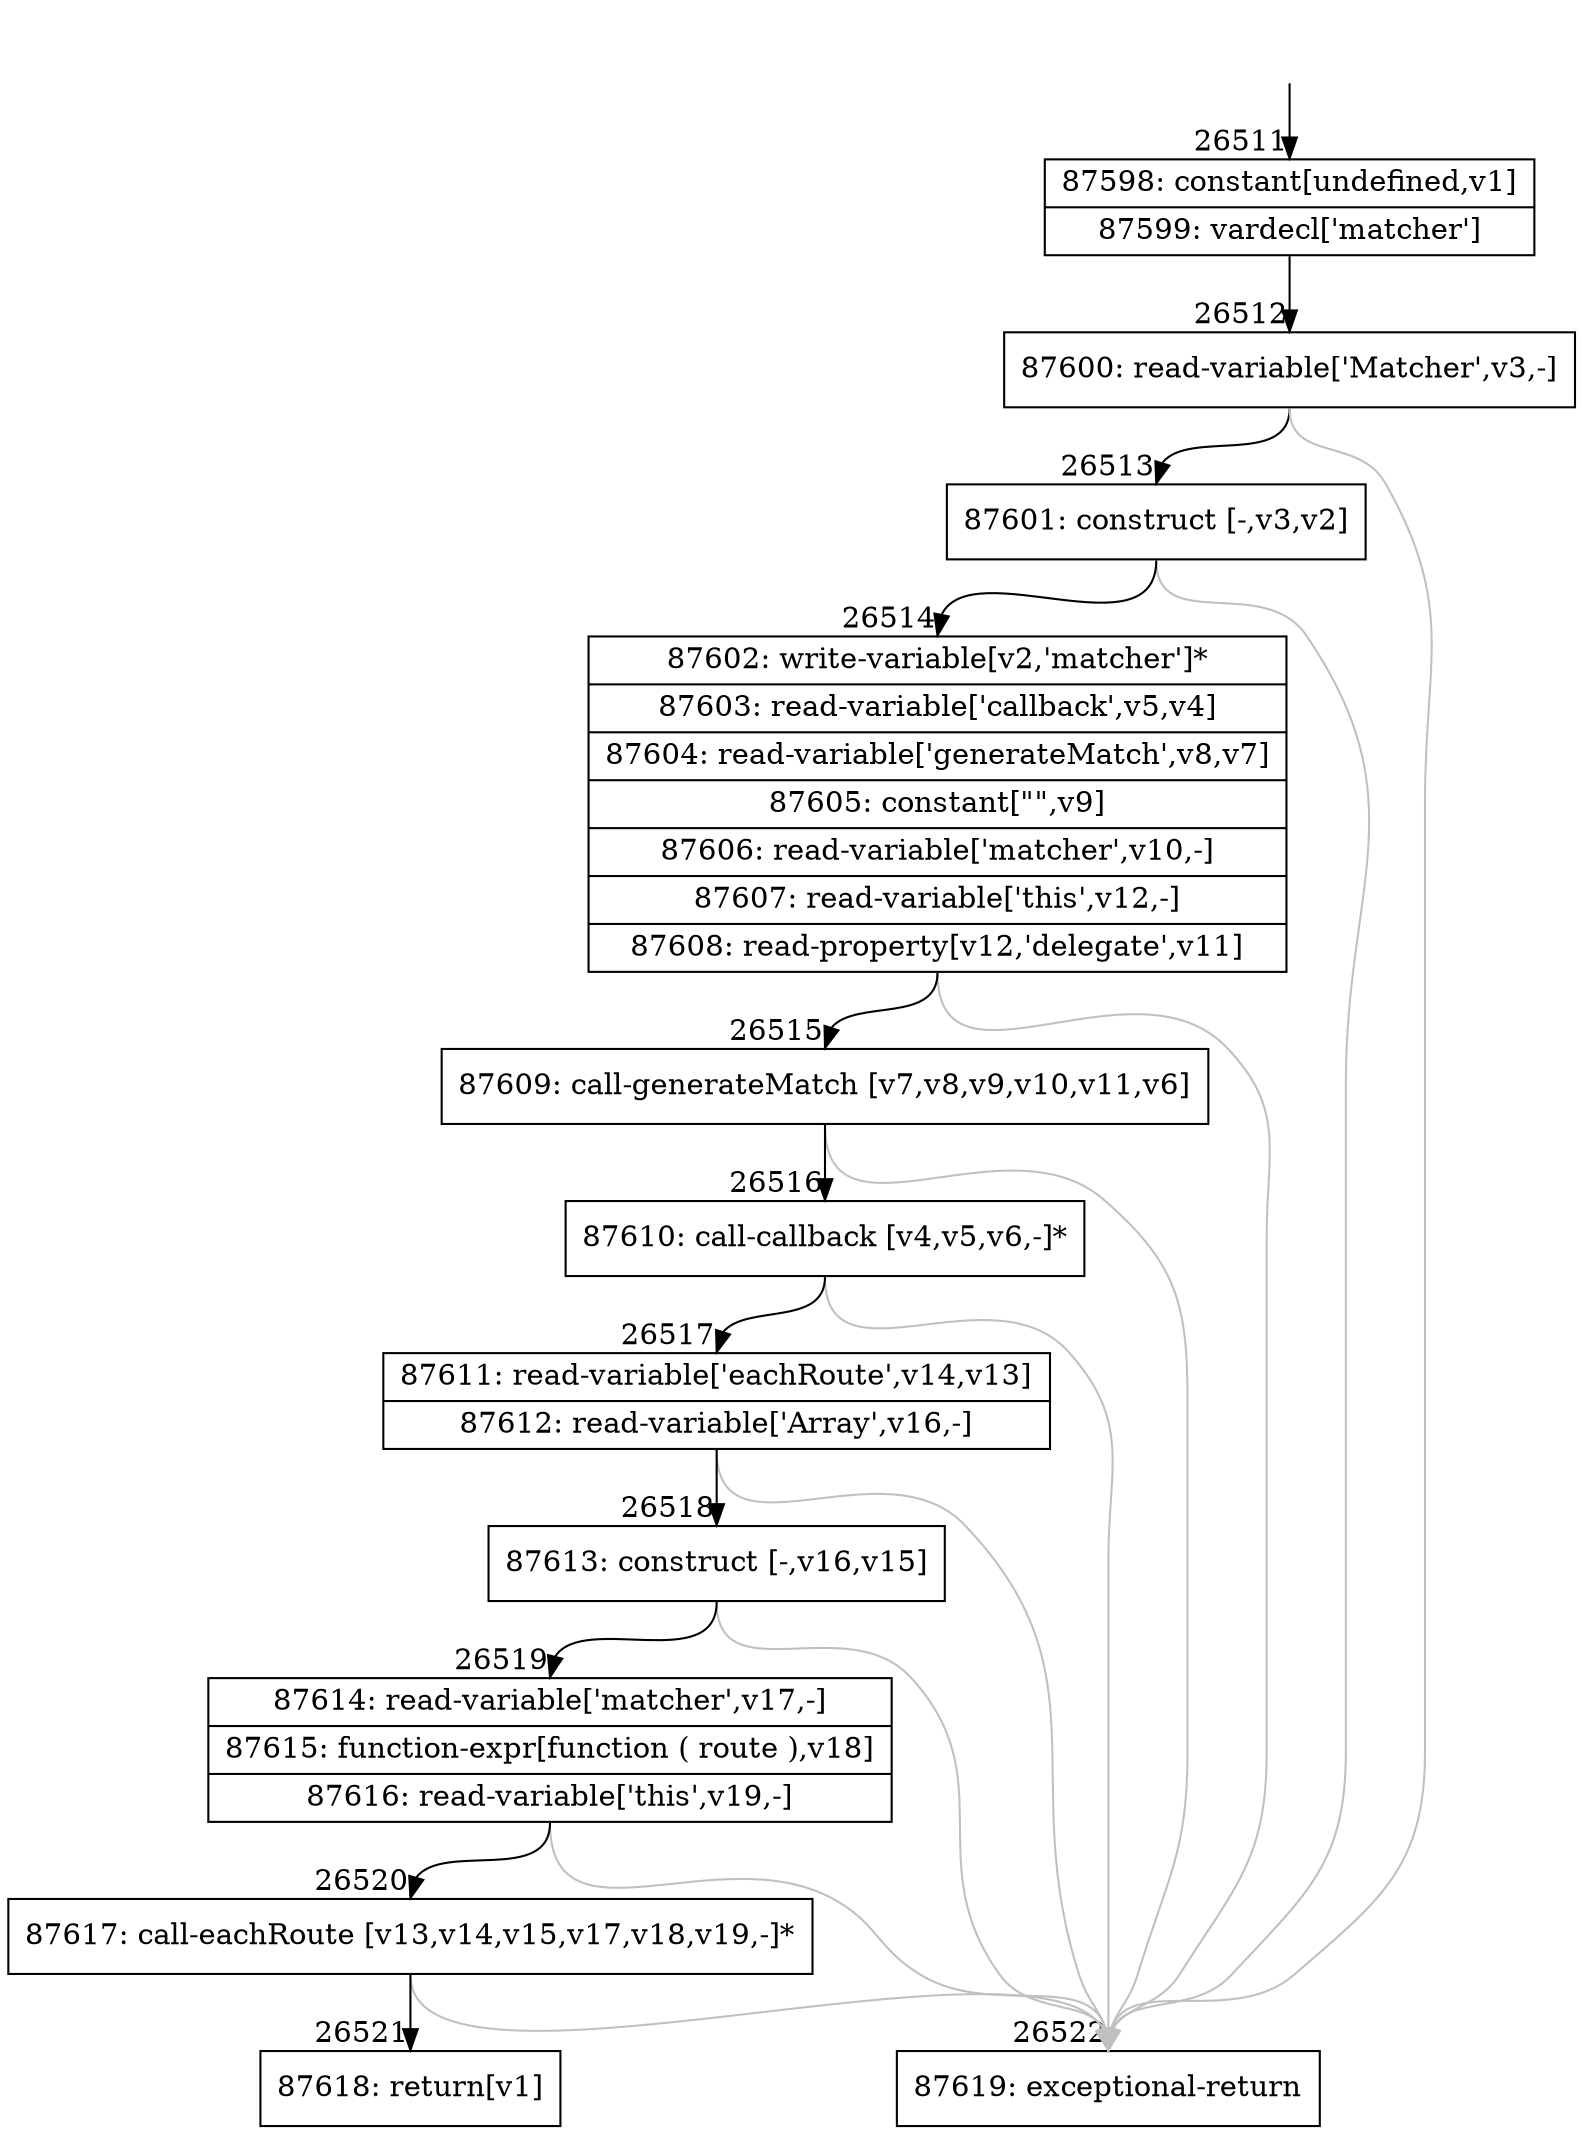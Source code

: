 digraph {
rankdir="TD"
BB_entry2318[shape=none,label=""];
BB_entry2318 -> BB26511 [tailport=s, headport=n, headlabel="    26511"]
BB26511 [shape=record label="{87598: constant[undefined,v1]|87599: vardecl['matcher']}" ] 
BB26511 -> BB26512 [tailport=s, headport=n, headlabel="      26512"]
BB26512 [shape=record label="{87600: read-variable['Matcher',v3,-]}" ] 
BB26512 -> BB26513 [tailport=s, headport=n, headlabel="      26513"]
BB26512 -> BB26522 [tailport=s, headport=n, color=gray, headlabel="      26522"]
BB26513 [shape=record label="{87601: construct [-,v3,v2]}" ] 
BB26513 -> BB26514 [tailport=s, headport=n, headlabel="      26514"]
BB26513 -> BB26522 [tailport=s, headport=n, color=gray]
BB26514 [shape=record label="{87602: write-variable[v2,'matcher']*|87603: read-variable['callback',v5,v4]|87604: read-variable['generateMatch',v8,v7]|87605: constant[\"\",v9]|87606: read-variable['matcher',v10,-]|87607: read-variable['this',v12,-]|87608: read-property[v12,'delegate',v11]}" ] 
BB26514 -> BB26515 [tailport=s, headport=n, headlabel="      26515"]
BB26514 -> BB26522 [tailport=s, headport=n, color=gray]
BB26515 [shape=record label="{87609: call-generateMatch [v7,v8,v9,v10,v11,v6]}" ] 
BB26515 -> BB26516 [tailport=s, headport=n, headlabel="      26516"]
BB26515 -> BB26522 [tailport=s, headport=n, color=gray]
BB26516 [shape=record label="{87610: call-callback [v4,v5,v6,-]*}" ] 
BB26516 -> BB26517 [tailport=s, headport=n, headlabel="      26517"]
BB26516 -> BB26522 [tailport=s, headport=n, color=gray]
BB26517 [shape=record label="{87611: read-variable['eachRoute',v14,v13]|87612: read-variable['Array',v16,-]}" ] 
BB26517 -> BB26518 [tailport=s, headport=n, headlabel="      26518"]
BB26517 -> BB26522 [tailport=s, headport=n, color=gray]
BB26518 [shape=record label="{87613: construct [-,v16,v15]}" ] 
BB26518 -> BB26519 [tailport=s, headport=n, headlabel="      26519"]
BB26518 -> BB26522 [tailport=s, headport=n, color=gray]
BB26519 [shape=record label="{87614: read-variable['matcher',v17,-]|87615: function-expr[function ( route ),v18]|87616: read-variable['this',v19,-]}" ] 
BB26519 -> BB26520 [tailport=s, headport=n, headlabel="      26520"]
BB26519 -> BB26522 [tailport=s, headport=n, color=gray]
BB26520 [shape=record label="{87617: call-eachRoute [v13,v14,v15,v17,v18,v19,-]*}" ] 
BB26520 -> BB26521 [tailport=s, headport=n, headlabel="      26521"]
BB26520 -> BB26522 [tailport=s, headport=n, color=gray]
BB26521 [shape=record label="{87618: return[v1]}" ] 
BB26522 [shape=record label="{87619: exceptional-return}" ] 
//#$~ 48132
}
